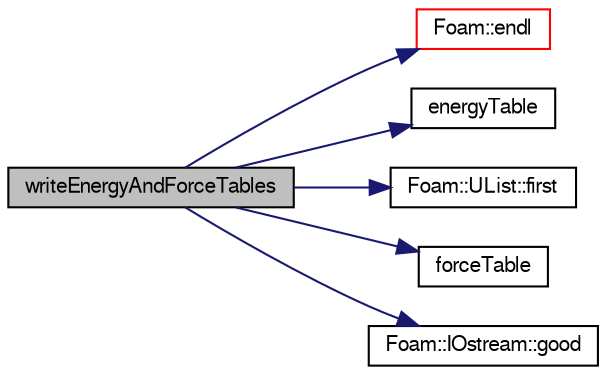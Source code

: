 digraph "writeEnergyAndForceTables"
{
  bgcolor="transparent";
  edge [fontname="FreeSans",fontsize="10",labelfontname="FreeSans",labelfontsize="10"];
  node [fontname="FreeSans",fontsize="10",shape=record];
  rankdir="LR";
  Node828 [label="writeEnergyAndForceTables",height=0.2,width=0.4,color="black", fillcolor="grey75", style="filled", fontcolor="black"];
  Node828 -> Node829 [color="midnightblue",fontsize="10",style="solid",fontname="FreeSans"];
  Node829 [label="Foam::endl",height=0.2,width=0.4,color="red",URL="$a21124.html#a2db8fe02a0d3909e9351bb4275b23ce4",tooltip="Add newline and flush stream. "];
  Node828 -> Node831 [color="midnightblue",fontsize="10",style="solid",fontname="FreeSans"];
  Node831 [label="energyTable",height=0.2,width=0.4,color="black",URL="$a24442.html#a8e84925b38ff70653ccffebbeb249b1d"];
  Node828 -> Node832 [color="midnightblue",fontsize="10",style="solid",fontname="FreeSans"];
  Node832 [label="Foam::UList::first",height=0.2,width=0.4,color="black",URL="$a25698.html#a1c9828bc3de9502754d944c95a2ce0d9",tooltip="Return the first element of the list. "];
  Node828 -> Node833 [color="midnightblue",fontsize="10",style="solid",fontname="FreeSans"];
  Node833 [label="forceTable",height=0.2,width=0.4,color="black",URL="$a24442.html#ab4033cb7d9a3dda51a39f73bc00a7297"];
  Node828 -> Node834 [color="midnightblue",fontsize="10",style="solid",fontname="FreeSans"];
  Node834 [label="Foam::IOstream::good",height=0.2,width=0.4,color="black",URL="$a26226.html#abdcc7f96f487faadc7769afcf58fe992",tooltip="Return true if next operation might succeed. "];
}
